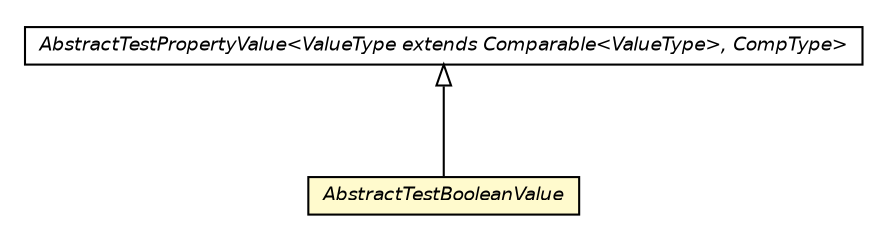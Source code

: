 #!/usr/local/bin/dot
#
# Class diagram 
# Generated by UmlGraph version 4.4 (http://www.spinellis.gr/sw/umlgraph)
#

digraph G {
	edge [fontname="Helvetica",fontsize=10,labelfontname="Helvetica",labelfontsize=10];
	node [fontname="Helvetica",fontsize=10,shape=plaintext];
	// it.apice.sapere.api.lsas.values.AbstractTestPropertyValue<ValueType extends java.lang.Comparable<ValueType>, CompType>
	c28816 [label=<<table border="0" cellborder="1" cellspacing="0" cellpadding="2" port="p" href="./AbstractTestPropertyValue.html">
		<tr><td><table border="0" cellspacing="0" cellpadding="1">
			<tr><td><font face="Helvetica-Oblique"> AbstractTestPropertyValue&lt;ValueType extends Comparable&lt;ValueType&gt;, CompType&gt; </font></td></tr>
		</table></td></tr>
		</table>>, fontname="Helvetica", fontcolor="black", fontsize=9.0];
	// it.apice.sapere.api.lsas.values.AbstractTestBooleanValue
	c28823 [label=<<table border="0" cellborder="1" cellspacing="0" cellpadding="2" port="p" bgcolor="lemonChiffon" href="./AbstractTestBooleanValue.html">
		<tr><td><table border="0" cellspacing="0" cellpadding="1">
			<tr><td><font face="Helvetica-Oblique"> AbstractTestBooleanValue </font></td></tr>
		</table></td></tr>
		</table>>, fontname="Helvetica", fontcolor="black", fontsize=9.0];
	//it.apice.sapere.api.lsas.values.AbstractTestBooleanValue extends it.apice.sapere.api.lsas.values.AbstractTestPropertyValue<java.lang.Boolean, it.apice.sapere.api.lsas.values.BooleanValue>
	c28816:p -> c28823:p [dir=back,arrowtail=empty];
}

